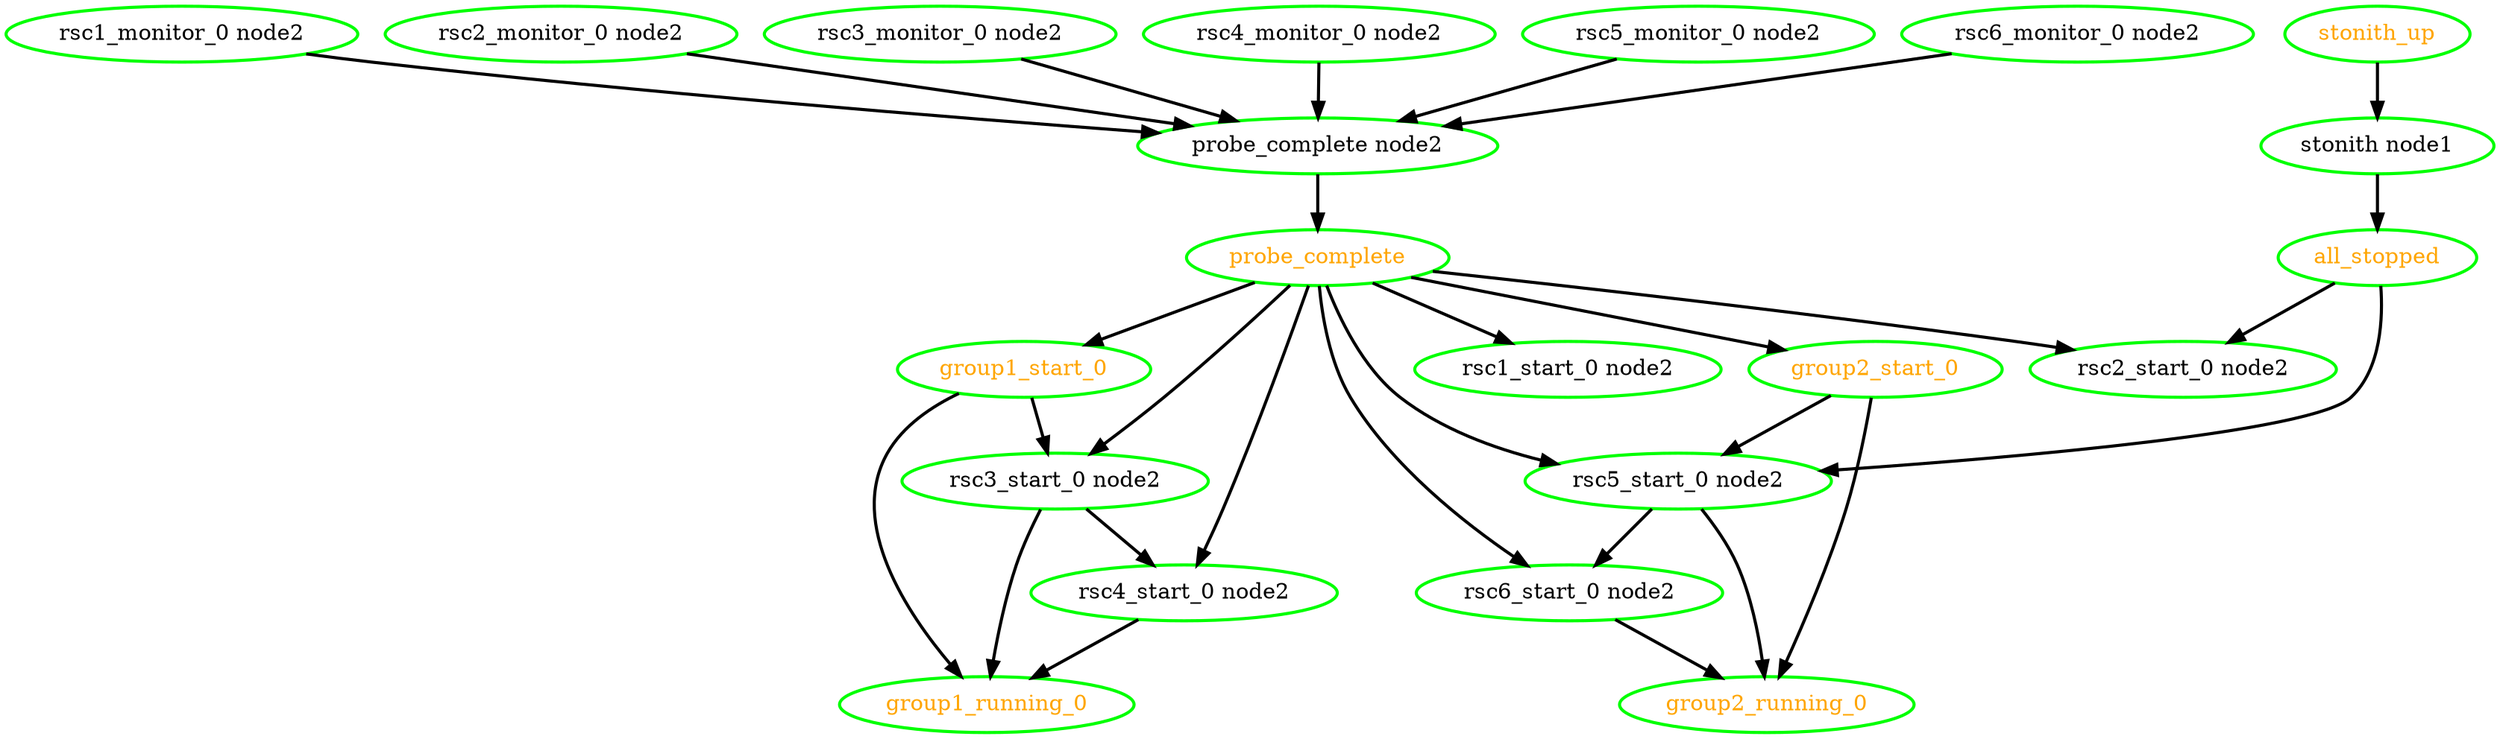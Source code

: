  digraph "g" {
"all_stopped" -> "rsc2_start_0 node2" [ style = bold]
"all_stopped" -> "rsc5_start_0 node2" [ style = bold]
"all_stopped" [ style=bold color="green" fontcolor="orange"  ]
"group1_running_0" [ style=bold color="green" fontcolor="orange" ]
"group1_start_0" -> "group1_running_0" [ style = bold]
"group1_start_0" -> "rsc3_start_0 node2" [ style = bold]
"group1_start_0" [ style=bold color="green" fontcolor="orange" ]
"group2_running_0" [ style=bold color="green" fontcolor="orange" ]
"group2_start_0" -> "group2_running_0" [ style = bold]
"group2_start_0" -> "rsc5_start_0 node2" [ style = bold]
"group2_start_0" [ style=bold color="green" fontcolor="orange" ]
"probe_complete node2" -> "probe_complete" [ style = bold]
"probe_complete node2" [ style=bold color="green" fontcolor="black" ]
"probe_complete" -> "group1_start_0" [ style = bold]
"probe_complete" -> "group2_start_0" [ style = bold]
"probe_complete" -> "rsc1_start_0 node2" [ style = bold]
"probe_complete" -> "rsc2_start_0 node2" [ style = bold]
"probe_complete" -> "rsc3_start_0 node2" [ style = bold]
"probe_complete" -> "rsc4_start_0 node2" [ style = bold]
"probe_complete" -> "rsc5_start_0 node2" [ style = bold]
"probe_complete" -> "rsc6_start_0 node2" [ style = bold]
"probe_complete" [ style=bold color="green" fontcolor="orange" ]
"rsc1_monitor_0 node2" -> "probe_complete node2" [ style = bold]
"rsc1_monitor_0 node2" [ style=bold color="green" fontcolor="black" ]
"rsc1_start_0 node2" [ style=bold color="green" fontcolor="black" ]
"rsc2_monitor_0 node2" -> "probe_complete node2" [ style = bold]
"rsc2_monitor_0 node2" [ style=bold color="green" fontcolor="black" ]
"rsc2_start_0 node2" [ style=bold color="green" fontcolor="black" ]
"rsc3_monitor_0 node2" -> "probe_complete node2" [ style = bold]
"rsc3_monitor_0 node2" [ style=bold color="green" fontcolor="black" ]
"rsc3_start_0 node2" -> "group1_running_0" [ style = bold]
"rsc3_start_0 node2" -> "rsc4_start_0 node2" [ style = bold]
"rsc3_start_0 node2" [ style=bold color="green" fontcolor="black" ]
"rsc4_monitor_0 node2" -> "probe_complete node2" [ style = bold]
"rsc4_monitor_0 node2" [ style=bold color="green" fontcolor="black" ]
"rsc4_start_0 node2" -> "group1_running_0" [ style = bold]
"rsc4_start_0 node2" [ style=bold color="green" fontcolor="black" ]
"rsc5_monitor_0 node2" -> "probe_complete node2" [ style = bold]
"rsc5_monitor_0 node2" [ style=bold color="green" fontcolor="black" ]
"rsc5_start_0 node2" -> "group2_running_0" [ style = bold]
"rsc5_start_0 node2" -> "rsc6_start_0 node2" [ style = bold]
"rsc5_start_0 node2" [ style=bold color="green" fontcolor="black" ]
"rsc6_monitor_0 node2" -> "probe_complete node2" [ style = bold]
"rsc6_monitor_0 node2" [ style=bold color="green" fontcolor="black" ]
"rsc6_start_0 node2" -> "group2_running_0" [ style = bold]
"rsc6_start_0 node2" [ style=bold color="green" fontcolor="black" ]
"stonith node1" -> "all_stopped" [ style = bold]
"stonith node1" [ style=bold color="green" fontcolor="black" ]
"stonith_up" -> "stonith node1" [ style = bold]
"stonith_up" [ style=bold color="green" fontcolor="orange"  ]
}
